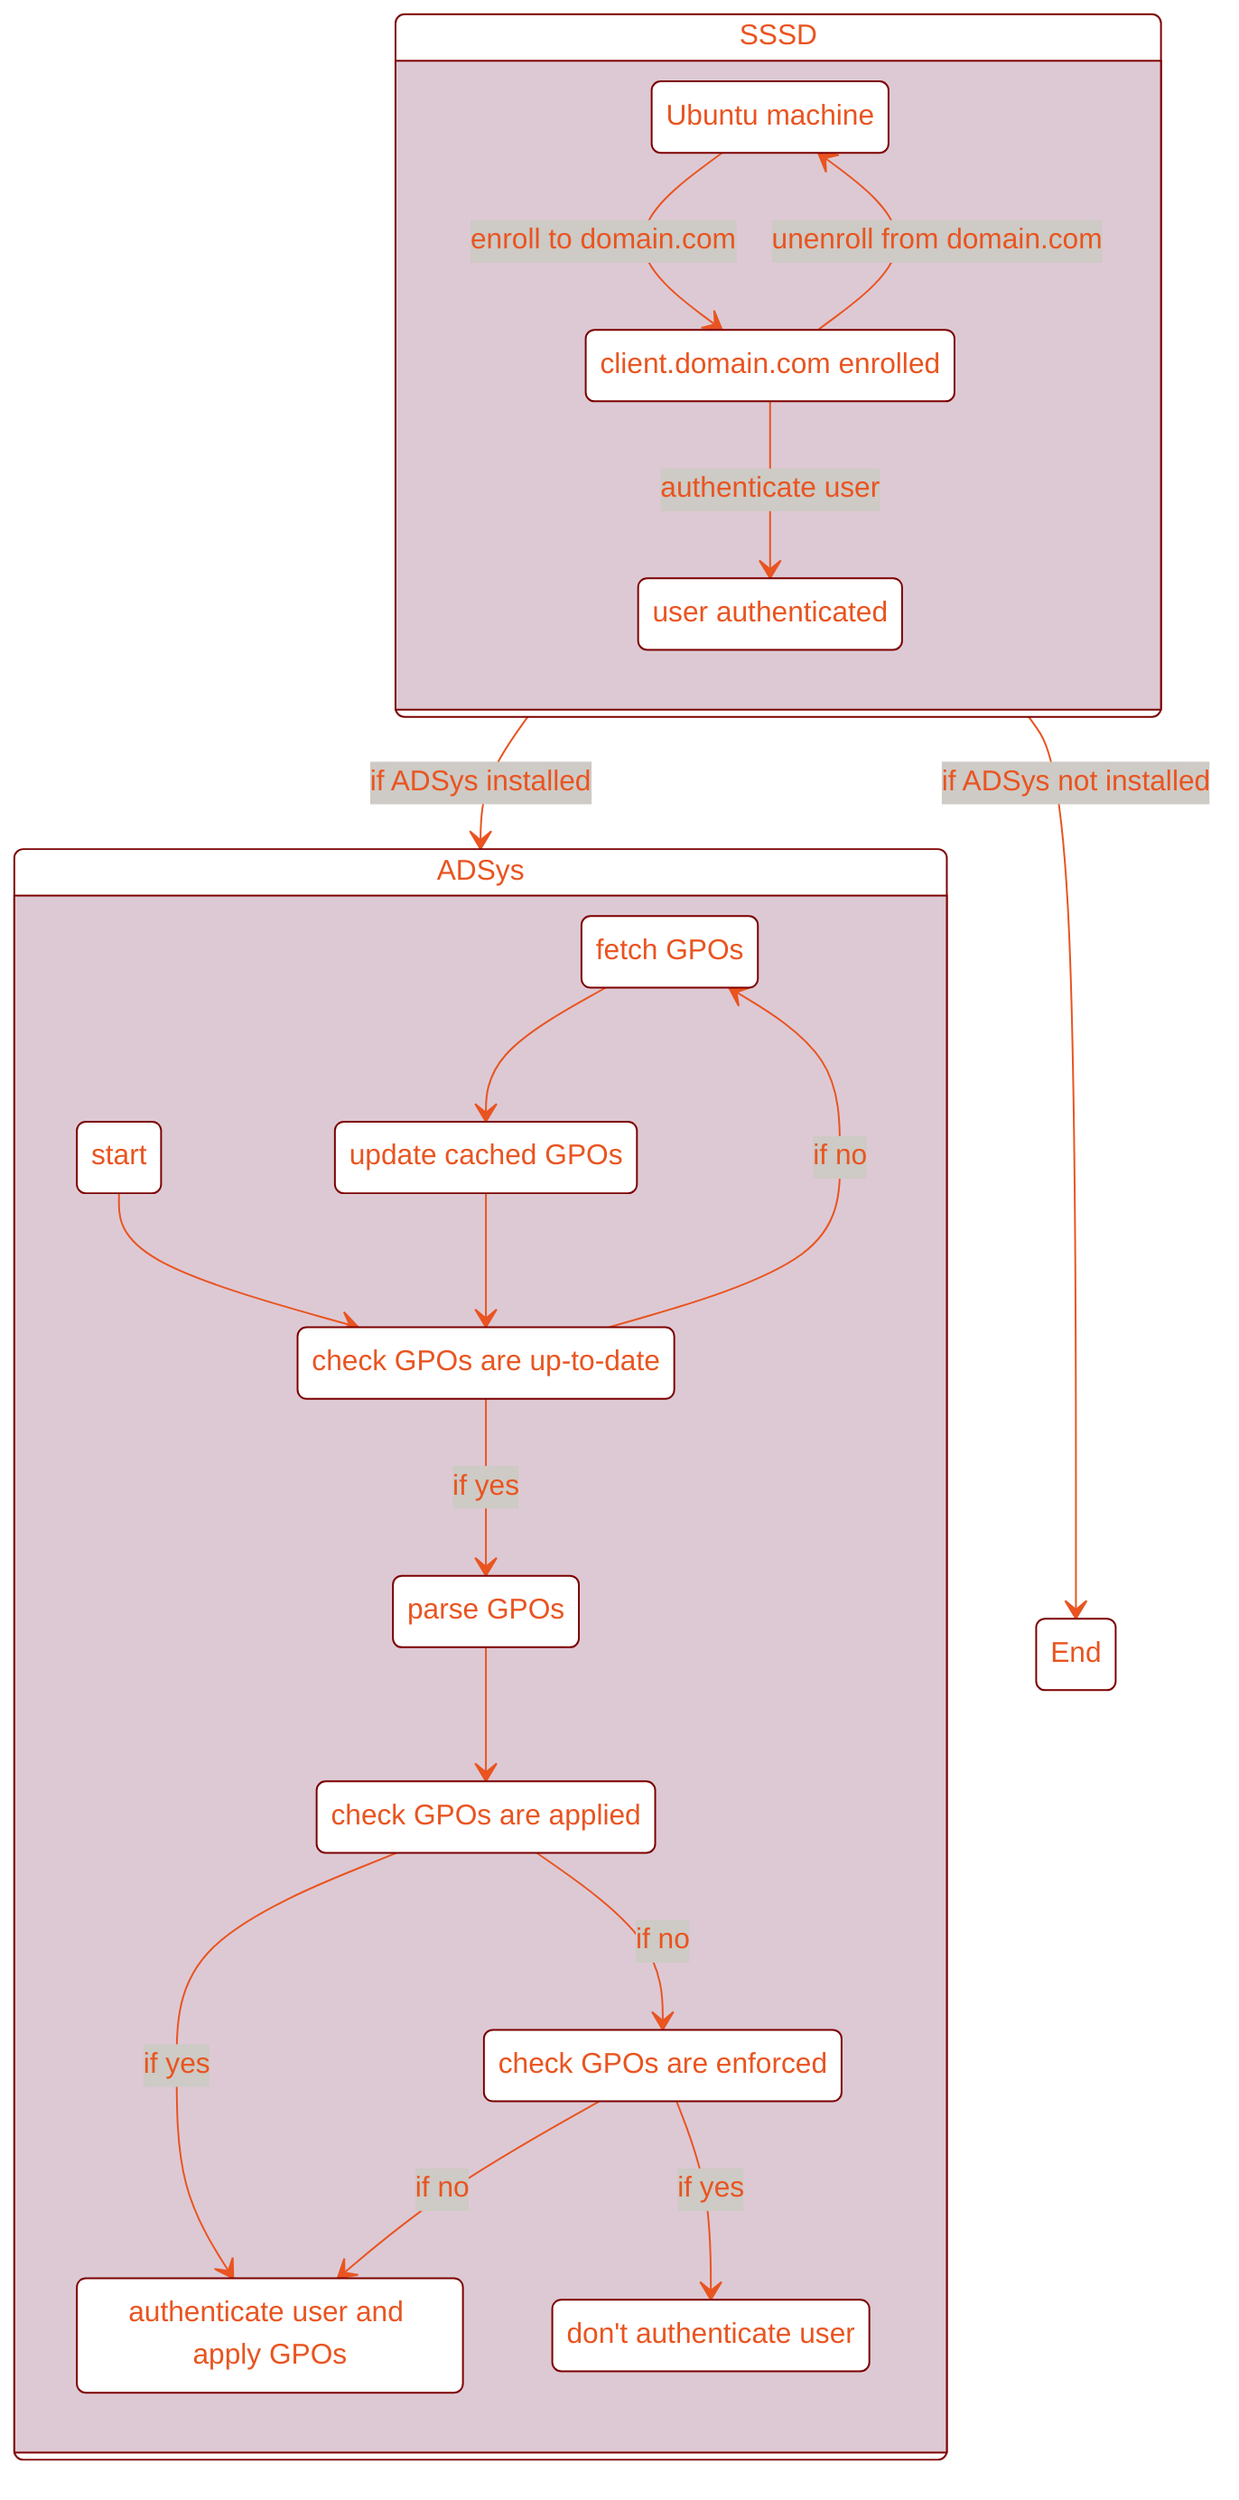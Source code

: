 %%{init: {"theme": "base", "themeVariables": {
      'background': '#DDC9D4',
      'primaryColor': '#FFF',
      'primaryTextColor': '#E95420',
      'primaryBorderColor': '#7C0000',
      'lineColor': '#E95420',
      'secondaryColor': '#CECAC5'
}}}%%
stateDiagram-v2
    um: Ubuntu machine
    client: client.domain.com enrolled
    user: user authenticated
    fetch: fetch GPOs
    parse: parse GPOs
    update: update cached GPOs
    GPOs: check GPOs are up-to-date
    GPOs_applied_check: check GPOs are applied
    GPOs_enforced_check: check GPOs are enforced
    GPOs_apply: authenticate user and apply GPOs
    auth_deny: don't authenticate user

    state SSSD {
        
        um --> client: enroll to domain.com
        client --> um: unenroll from domain.com
        client --> user: authenticate user
    }

    SSSD --> ADSys: if ADSys installed
    SSSD --> End : if ADSys not installed

    state ADSys{
        start --> GPOs
        GPOs --> fetch: if no
        GPOs --> parse : if yes
        fetch --> update
        update --> GPOs
        parse --> GPOs_applied_check
        GPOs_applied_check --> GPOs_enforced_check: if no
        GPOs_applied_check --> GPOs_apply: if yes
        GPOs_enforced_check --> GPOs_apply: if no
        GPOs_enforced_check --> auth_deny: if yes

    }